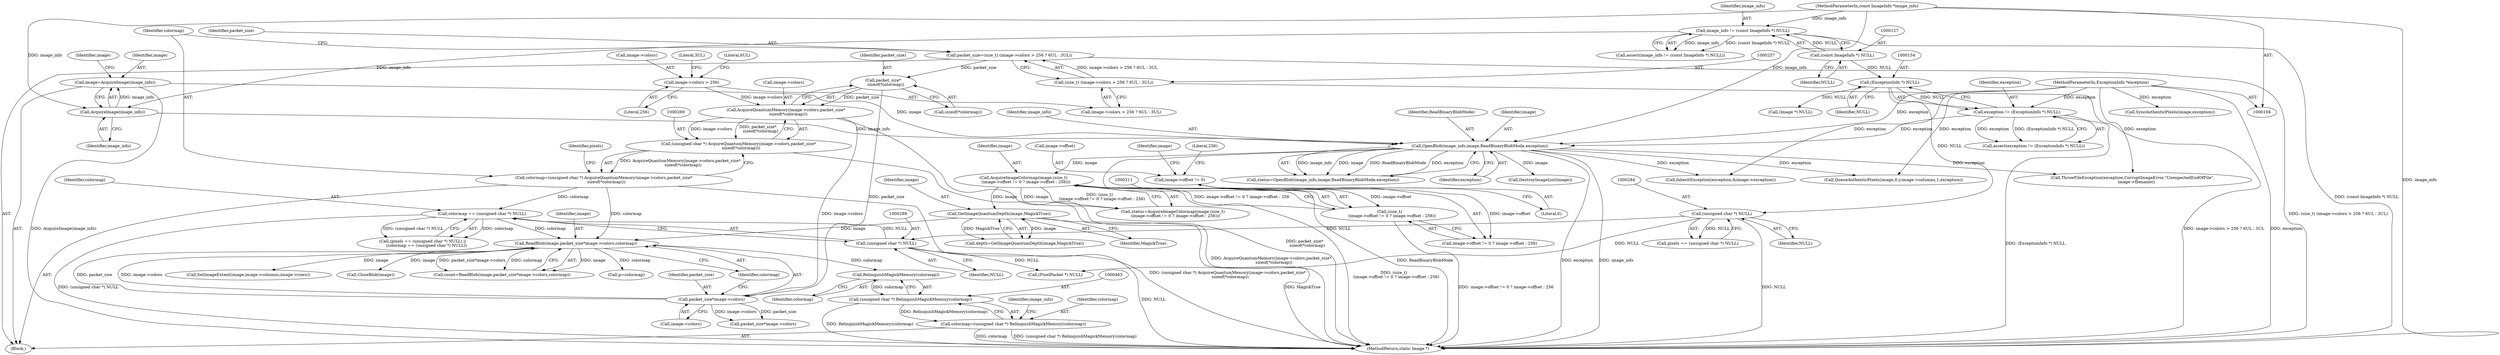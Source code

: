 digraph "0_ImageMagick_f6e9d0d9955e85bdd7540b251cd50d598dacc5e6_32@pointer" {
"1000464" [label="(Call,RelinquishMagickMemory(colormap))"];
"1000296" [label="(Call,ReadBlob(image,packet_size*image->colors,colormap))"];
"1000231" [label="(Call,GetImageQuantumDepth(image,MagickTrue))"];
"1000208" [label="(Call,AcquireImageColormap(image,(size_t)\n    (image->offset != 0 ? image->offset : 256)))"];
"1000183" [label="(Call,OpenBlob(image_info,image,ReadBinaryBlobMode,exception))"];
"1000164" [label="(Call,AcquireImage(image_info))"];
"1000124" [label="(Call,image_info != (const ImageInfo *) NULL)"];
"1000105" [label="(MethodParameterIn,const ImageInfo *image_info)"];
"1000126" [label="(Call,(const ImageInfo *) NULL)"];
"1000162" [label="(Call,image=AcquireImage(image_info))"];
"1000151" [label="(Call,exception != (ExceptionInfo *) NULL)"];
"1000106" [label="(MethodParameterIn,ExceptionInfo *exception)"];
"1000153" [label="(Call,(ExceptionInfo *) NULL)"];
"1000210" [label="(Call,(size_t)\n    (image->offset != 0 ? image->offset : 256))"];
"1000213" [label="(Call,image->offset != 0)"];
"1000298" [label="(Call,packet_size*image->colors)"];
"1000274" [label="(Call,packet_size*\n    sizeof(*colormap))"];
"1000254" [label="(Call,packet_size=(size_t) (image->colors > 256 ? 6UL : 3UL))"];
"1000256" [label="(Call,(size_t) (image->colors > 256 ? 6UL : 3UL))"];
"1000270" [label="(Call,AcquireQuantumMemory(image->colors,packet_size*\n    sizeof(*colormap)))"];
"1000259" [label="(Call,image->colors > 256)"];
"1000286" [label="(Call,colormap == (unsigned char *) NULL)"];
"1000266" [label="(Call,colormap=(unsigned char *) AcquireQuantumMemory(image->colors,packet_size*\n    sizeof(*colormap)))"];
"1000268" [label="(Call,(unsigned char *) AcquireQuantumMemory(image->colors,packet_size*\n    sizeof(*colormap)))"];
"1000288" [label="(Call,(unsigned char *) NULL)"];
"1000283" [label="(Call,(unsigned char *) NULL)"];
"1000462" [label="(Call,(unsigned char *) RelinquishMagickMemory(colormap))"];
"1000460" [label="(Call,colormap=(unsigned char *) RelinquishMagickMemory(colormap))"];
"1000265" [label="(Literal,3UL)"];
"1000482" [label="(Call,SetImageExtent(image,image->columns,image->rows))"];
"1000274" [label="(Call,packet_size*\n    sizeof(*colormap))"];
"1000464" [label="(Call,RelinquishMagickMemory(colormap))"];
"1000469" [label="(Identifier,image_info)"];
"1000288" [label="(Call,(unsigned char *) NULL)"];
"1000298" [label="(Call,packet_size*image->colors)"];
"1000286" [label="(Call,colormap == (unsigned char *) NULL)"];
"1000475" [label="(Call,CloseBlob(image))"];
"1000254" [label="(Call,packet_size=(size_t) (image->colors > 256 ? 6UL : 3UL))"];
"1000495" [label="(Call,InheritException(exception,&image->exception))"];
"1000187" [label="(Identifier,exception)"];
"1000128" [label="(Identifier,NULL)"];
"1000271" [label="(Call,image->colors)"];
"1000162" [label="(Call,image=AcquireImage(image_info))"];
"1000309" [label="(Call,packet_size*image->colors)"];
"1000153" [label="(Call,(ExceptionInfo *) NULL)"];
"1000632" [label="(Call,SyncAuthenticPixels(image,exception))"];
"1000290" [label="(Identifier,NULL)"];
"1000285" [label="(Identifier,NULL)"];
"1000542" [label="(Call,(PixelPacket *) NULL)"];
"1000206" [label="(Call,status=AcquireImageColormap(image,(size_t)\n    (image->offset != 0 ? image->offset : 256)))"];
"1000530" [label="(Call,QueueAuthenticPixels(image,0,y,image->columns,1,exception))"];
"1000125" [label="(Identifier,image_info)"];
"1000461" [label="(Identifier,colormap)"];
"1000232" [label="(Identifier,image)"];
"1000297" [label="(Identifier,image)"];
"1000266" [label="(Call,colormap=(unsigned char *) AcquireQuantumMemory(image->colors,packet_size*\n    sizeof(*colormap)))"];
"1000275" [label="(Identifier,packet_size)"];
"1000212" [label="(Call,image->offset != 0 ? image->offset : 256)"];
"1000256" [label="(Call,(size_t) (image->colors > 256 ? 6UL : 3UL))"];
"1000255" [label="(Identifier,packet_size)"];
"1000150" [label="(Call,assert(exception != (ExceptionInfo *) NULL))"];
"1000165" [label="(Identifier,image_info)"];
"1000231" [label="(Call,GetImageQuantumDepth(image,MagickTrue))"];
"1000259" [label="(Call,image->colors > 256)"];
"1000217" [label="(Literal,0)"];
"1000280" [label="(Call,(pixels == (unsigned char *) NULL) ||\n      (colormap == (unsigned char *) NULL))"];
"1000209" [label="(Identifier,image)"];
"1000164" [label="(Call,AcquireImage(image_info))"];
"1000126" [label="(Call,(const ImageInfo *) NULL)"];
"1000105" [label="(MethodParameterIn,const ImageInfo *image_info)"];
"1000268" [label="(Call,(unsigned char *) AcquireQuantumMemory(image->colors,packet_size*\n    sizeof(*colormap)))"];
"1000184" [label="(Identifier,image_info)"];
"1000106" [label="(MethodParameterIn,ExceptionInfo *exception)"];
"1000151" [label="(Call,exception != (ExceptionInfo *) NULL)"];
"1000221" [label="(Literal,256)"];
"1000299" [label="(Identifier,packet_size)"];
"1000264" [label="(Literal,6UL)"];
"1000270" [label="(Call,AcquireQuantumMemory(image->colors,packet_size*\n    sizeof(*colormap)))"];
"1000276" [label="(Call,sizeof(*colormap))"];
"1000300" [label="(Call,image->colors)"];
"1000186" [label="(Identifier,ReadBinaryBlobMode)"];
"1000208" [label="(Call,AcquireImageColormap(image,(size_t)\n    (image->offset != 0 ? image->offset : 256)))"];
"1000263" [label="(Literal,256)"];
"1000294" [label="(Call,count=ReadBlob(image,packet_size*image->colors,colormap))"];
"1000198" [label="(Call,(Image *) NULL)"];
"1000183" [label="(Call,OpenBlob(image_info,image,ReadBinaryBlobMode,exception))"];
"1000195" [label="(Call,DestroyImageList(image))"];
"1000210" [label="(Call,(size_t)\n    (image->offset != 0 ? image->offset : 256))"];
"1000317" [label="(Call,p=colormap)"];
"1000107" [label="(Block,)"];
"1000185" [label="(Identifier,image)"];
"1000214" [label="(Call,image->offset)"];
"1000233" [label="(Identifier,MagickTrue)"];
"1000296" [label="(Call,ReadBlob(image,packet_size*image->colors,colormap))"];
"1000462" [label="(Call,(unsigned char *) RelinquishMagickMemory(colormap))"];
"1000155" [label="(Identifier,NULL)"];
"1000460" [label="(Call,colormap=(unsigned char *) RelinquishMagickMemory(colormap))"];
"1000283" [label="(Call,(unsigned char *) NULL)"];
"1000219" [label="(Identifier,image)"];
"1000170" [label="(Identifier,image)"];
"1000267" [label="(Identifier,colormap)"];
"1000465" [label="(Identifier,colormap)"];
"1000163" [label="(Identifier,image)"];
"1000303" [label="(Identifier,colormap)"];
"1000124" [label="(Call,image_info != (const ImageInfo *) NULL)"];
"1000213" [label="(Call,image->offset != 0)"];
"1000258" [label="(Call,image->colors > 256 ? 6UL : 3UL)"];
"1000651" [label="(Call,ThrowFileException(exception,CorruptImageError,\"UnexpectedEndOfFile\",\n      image->filename))"];
"1000123" [label="(Call,assert(image_info != (const ImageInfo *) NULL))"];
"1000260" [label="(Call,image->colors)"];
"1000152" [label="(Identifier,exception)"];
"1000281" [label="(Call,pixels == (unsigned char *) NULL)"];
"1000282" [label="(Identifier,pixels)"];
"1000287" [label="(Identifier,colormap)"];
"1000665" [label="(MethodReturn,static Image *)"];
"1000181" [label="(Call,status=OpenBlob(image_info,image,ReadBinaryBlobMode,exception))"];
"1000229" [label="(Call,depth=GetImageQuantumDepth(image,MagickTrue))"];
"1000464" -> "1000462"  [label="AST: "];
"1000464" -> "1000465"  [label="CFG: "];
"1000465" -> "1000464"  [label="AST: "];
"1000462" -> "1000464"  [label="CFG: "];
"1000464" -> "1000462"  [label="DDG: colormap"];
"1000296" -> "1000464"  [label="DDG: colormap"];
"1000296" -> "1000294"  [label="AST: "];
"1000296" -> "1000303"  [label="CFG: "];
"1000297" -> "1000296"  [label="AST: "];
"1000298" -> "1000296"  [label="AST: "];
"1000303" -> "1000296"  [label="AST: "];
"1000294" -> "1000296"  [label="CFG: "];
"1000296" -> "1000294"  [label="DDG: image"];
"1000296" -> "1000294"  [label="DDG: packet_size*image->colors"];
"1000296" -> "1000294"  [label="DDG: colormap"];
"1000231" -> "1000296"  [label="DDG: image"];
"1000298" -> "1000296"  [label="DDG: packet_size"];
"1000298" -> "1000296"  [label="DDG: image->colors"];
"1000286" -> "1000296"  [label="DDG: colormap"];
"1000266" -> "1000296"  [label="DDG: colormap"];
"1000296" -> "1000317"  [label="DDG: colormap"];
"1000296" -> "1000475"  [label="DDG: image"];
"1000296" -> "1000482"  [label="DDG: image"];
"1000231" -> "1000229"  [label="AST: "];
"1000231" -> "1000233"  [label="CFG: "];
"1000232" -> "1000231"  [label="AST: "];
"1000233" -> "1000231"  [label="AST: "];
"1000229" -> "1000231"  [label="CFG: "];
"1000231" -> "1000665"  [label="DDG: MagickTrue"];
"1000231" -> "1000229"  [label="DDG: image"];
"1000231" -> "1000229"  [label="DDG: MagickTrue"];
"1000208" -> "1000231"  [label="DDG: image"];
"1000208" -> "1000206"  [label="AST: "];
"1000208" -> "1000210"  [label="CFG: "];
"1000209" -> "1000208"  [label="AST: "];
"1000210" -> "1000208"  [label="AST: "];
"1000206" -> "1000208"  [label="CFG: "];
"1000208" -> "1000665"  [label="DDG: (size_t)\n    (image->offset != 0 ? image->offset : 256)"];
"1000208" -> "1000206"  [label="DDG: image"];
"1000208" -> "1000206"  [label="DDG: (size_t)\n    (image->offset != 0 ? image->offset : 256)"];
"1000183" -> "1000208"  [label="DDG: image"];
"1000210" -> "1000208"  [label="DDG: image->offset != 0 ? image->offset : 256"];
"1000183" -> "1000181"  [label="AST: "];
"1000183" -> "1000187"  [label="CFG: "];
"1000184" -> "1000183"  [label="AST: "];
"1000185" -> "1000183"  [label="AST: "];
"1000186" -> "1000183"  [label="AST: "];
"1000187" -> "1000183"  [label="AST: "];
"1000181" -> "1000183"  [label="CFG: "];
"1000183" -> "1000665"  [label="DDG: ReadBinaryBlobMode"];
"1000183" -> "1000665"  [label="DDG: exception"];
"1000183" -> "1000665"  [label="DDG: image_info"];
"1000183" -> "1000181"  [label="DDG: image_info"];
"1000183" -> "1000181"  [label="DDG: image"];
"1000183" -> "1000181"  [label="DDG: ReadBinaryBlobMode"];
"1000183" -> "1000181"  [label="DDG: exception"];
"1000164" -> "1000183"  [label="DDG: image_info"];
"1000105" -> "1000183"  [label="DDG: image_info"];
"1000162" -> "1000183"  [label="DDG: image"];
"1000151" -> "1000183"  [label="DDG: exception"];
"1000106" -> "1000183"  [label="DDG: exception"];
"1000183" -> "1000195"  [label="DDG: image"];
"1000183" -> "1000495"  [label="DDG: exception"];
"1000183" -> "1000530"  [label="DDG: exception"];
"1000183" -> "1000651"  [label="DDG: exception"];
"1000164" -> "1000162"  [label="AST: "];
"1000164" -> "1000165"  [label="CFG: "];
"1000165" -> "1000164"  [label="AST: "];
"1000162" -> "1000164"  [label="CFG: "];
"1000164" -> "1000162"  [label="DDG: image_info"];
"1000124" -> "1000164"  [label="DDG: image_info"];
"1000105" -> "1000164"  [label="DDG: image_info"];
"1000124" -> "1000123"  [label="AST: "];
"1000124" -> "1000126"  [label="CFG: "];
"1000125" -> "1000124"  [label="AST: "];
"1000126" -> "1000124"  [label="AST: "];
"1000123" -> "1000124"  [label="CFG: "];
"1000124" -> "1000665"  [label="DDG: (const ImageInfo *) NULL"];
"1000124" -> "1000123"  [label="DDG: image_info"];
"1000124" -> "1000123"  [label="DDG: (const ImageInfo *) NULL"];
"1000105" -> "1000124"  [label="DDG: image_info"];
"1000126" -> "1000124"  [label="DDG: NULL"];
"1000105" -> "1000104"  [label="AST: "];
"1000105" -> "1000665"  [label="DDG: image_info"];
"1000126" -> "1000128"  [label="CFG: "];
"1000127" -> "1000126"  [label="AST: "];
"1000128" -> "1000126"  [label="AST: "];
"1000126" -> "1000153"  [label="DDG: NULL"];
"1000162" -> "1000107"  [label="AST: "];
"1000163" -> "1000162"  [label="AST: "];
"1000170" -> "1000162"  [label="CFG: "];
"1000162" -> "1000665"  [label="DDG: AcquireImage(image_info)"];
"1000151" -> "1000150"  [label="AST: "];
"1000151" -> "1000153"  [label="CFG: "];
"1000152" -> "1000151"  [label="AST: "];
"1000153" -> "1000151"  [label="AST: "];
"1000150" -> "1000151"  [label="CFG: "];
"1000151" -> "1000665"  [label="DDG: (ExceptionInfo *) NULL"];
"1000151" -> "1000150"  [label="DDG: exception"];
"1000151" -> "1000150"  [label="DDG: (ExceptionInfo *) NULL"];
"1000106" -> "1000151"  [label="DDG: exception"];
"1000153" -> "1000151"  [label="DDG: NULL"];
"1000106" -> "1000104"  [label="AST: "];
"1000106" -> "1000665"  [label="DDG: exception"];
"1000106" -> "1000495"  [label="DDG: exception"];
"1000106" -> "1000530"  [label="DDG: exception"];
"1000106" -> "1000632"  [label="DDG: exception"];
"1000106" -> "1000651"  [label="DDG: exception"];
"1000153" -> "1000155"  [label="CFG: "];
"1000154" -> "1000153"  [label="AST: "];
"1000155" -> "1000153"  [label="AST: "];
"1000153" -> "1000198"  [label="DDG: NULL"];
"1000153" -> "1000283"  [label="DDG: NULL"];
"1000210" -> "1000212"  [label="CFG: "];
"1000211" -> "1000210"  [label="AST: "];
"1000212" -> "1000210"  [label="AST: "];
"1000210" -> "1000665"  [label="DDG: image->offset != 0 ? image->offset : 256"];
"1000213" -> "1000210"  [label="DDG: image->offset"];
"1000213" -> "1000212"  [label="AST: "];
"1000213" -> "1000217"  [label="CFG: "];
"1000214" -> "1000213"  [label="AST: "];
"1000217" -> "1000213"  [label="AST: "];
"1000219" -> "1000213"  [label="CFG: "];
"1000221" -> "1000213"  [label="CFG: "];
"1000213" -> "1000212"  [label="DDG: image->offset"];
"1000298" -> "1000300"  [label="CFG: "];
"1000299" -> "1000298"  [label="AST: "];
"1000300" -> "1000298"  [label="AST: "];
"1000303" -> "1000298"  [label="CFG: "];
"1000274" -> "1000298"  [label="DDG: packet_size"];
"1000270" -> "1000298"  [label="DDG: image->colors"];
"1000298" -> "1000309"  [label="DDG: packet_size"];
"1000298" -> "1000309"  [label="DDG: image->colors"];
"1000274" -> "1000270"  [label="AST: "];
"1000274" -> "1000276"  [label="CFG: "];
"1000275" -> "1000274"  [label="AST: "];
"1000276" -> "1000274"  [label="AST: "];
"1000270" -> "1000274"  [label="CFG: "];
"1000274" -> "1000270"  [label="DDG: packet_size"];
"1000254" -> "1000274"  [label="DDG: packet_size"];
"1000254" -> "1000107"  [label="AST: "];
"1000254" -> "1000256"  [label="CFG: "];
"1000255" -> "1000254"  [label="AST: "];
"1000256" -> "1000254"  [label="AST: "];
"1000267" -> "1000254"  [label="CFG: "];
"1000254" -> "1000665"  [label="DDG: (size_t) (image->colors > 256 ? 6UL : 3UL)"];
"1000256" -> "1000254"  [label="DDG: image->colors > 256 ? 6UL : 3UL"];
"1000256" -> "1000258"  [label="CFG: "];
"1000257" -> "1000256"  [label="AST: "];
"1000258" -> "1000256"  [label="AST: "];
"1000256" -> "1000665"  [label="DDG: image->colors > 256 ? 6UL : 3UL"];
"1000270" -> "1000268"  [label="AST: "];
"1000271" -> "1000270"  [label="AST: "];
"1000268" -> "1000270"  [label="CFG: "];
"1000270" -> "1000665"  [label="DDG: packet_size*\n    sizeof(*colormap)"];
"1000270" -> "1000268"  [label="DDG: image->colors"];
"1000270" -> "1000268"  [label="DDG: packet_size*\n    sizeof(*colormap)"];
"1000259" -> "1000270"  [label="DDG: image->colors"];
"1000259" -> "1000258"  [label="AST: "];
"1000259" -> "1000263"  [label="CFG: "];
"1000260" -> "1000259"  [label="AST: "];
"1000263" -> "1000259"  [label="AST: "];
"1000264" -> "1000259"  [label="CFG: "];
"1000265" -> "1000259"  [label="CFG: "];
"1000286" -> "1000280"  [label="AST: "];
"1000286" -> "1000288"  [label="CFG: "];
"1000287" -> "1000286"  [label="AST: "];
"1000288" -> "1000286"  [label="AST: "];
"1000280" -> "1000286"  [label="CFG: "];
"1000286" -> "1000665"  [label="DDG: (unsigned char *) NULL"];
"1000286" -> "1000280"  [label="DDG: colormap"];
"1000286" -> "1000280"  [label="DDG: (unsigned char *) NULL"];
"1000266" -> "1000286"  [label="DDG: colormap"];
"1000288" -> "1000286"  [label="DDG: NULL"];
"1000266" -> "1000107"  [label="AST: "];
"1000266" -> "1000268"  [label="CFG: "];
"1000267" -> "1000266"  [label="AST: "];
"1000268" -> "1000266"  [label="AST: "];
"1000282" -> "1000266"  [label="CFG: "];
"1000266" -> "1000665"  [label="DDG: (unsigned char *) AcquireQuantumMemory(image->colors,packet_size*\n    sizeof(*colormap))"];
"1000268" -> "1000266"  [label="DDG: AcquireQuantumMemory(image->colors,packet_size*\n    sizeof(*colormap))"];
"1000269" -> "1000268"  [label="AST: "];
"1000268" -> "1000665"  [label="DDG: AcquireQuantumMemory(image->colors,packet_size*\n    sizeof(*colormap))"];
"1000288" -> "1000290"  [label="CFG: "];
"1000289" -> "1000288"  [label="AST: "];
"1000290" -> "1000288"  [label="AST: "];
"1000288" -> "1000665"  [label="DDG: NULL"];
"1000283" -> "1000288"  [label="DDG: NULL"];
"1000288" -> "1000542"  [label="DDG: NULL"];
"1000283" -> "1000281"  [label="AST: "];
"1000283" -> "1000285"  [label="CFG: "];
"1000284" -> "1000283"  [label="AST: "];
"1000285" -> "1000283"  [label="AST: "];
"1000281" -> "1000283"  [label="CFG: "];
"1000283" -> "1000665"  [label="DDG: NULL"];
"1000283" -> "1000281"  [label="DDG: NULL"];
"1000283" -> "1000542"  [label="DDG: NULL"];
"1000462" -> "1000460"  [label="AST: "];
"1000463" -> "1000462"  [label="AST: "];
"1000460" -> "1000462"  [label="CFG: "];
"1000462" -> "1000665"  [label="DDG: RelinquishMagickMemory(colormap)"];
"1000462" -> "1000460"  [label="DDG: RelinquishMagickMemory(colormap)"];
"1000460" -> "1000107"  [label="AST: "];
"1000461" -> "1000460"  [label="AST: "];
"1000469" -> "1000460"  [label="CFG: "];
"1000460" -> "1000665"  [label="DDG: colormap"];
"1000460" -> "1000665"  [label="DDG: (unsigned char *) RelinquishMagickMemory(colormap)"];
}
